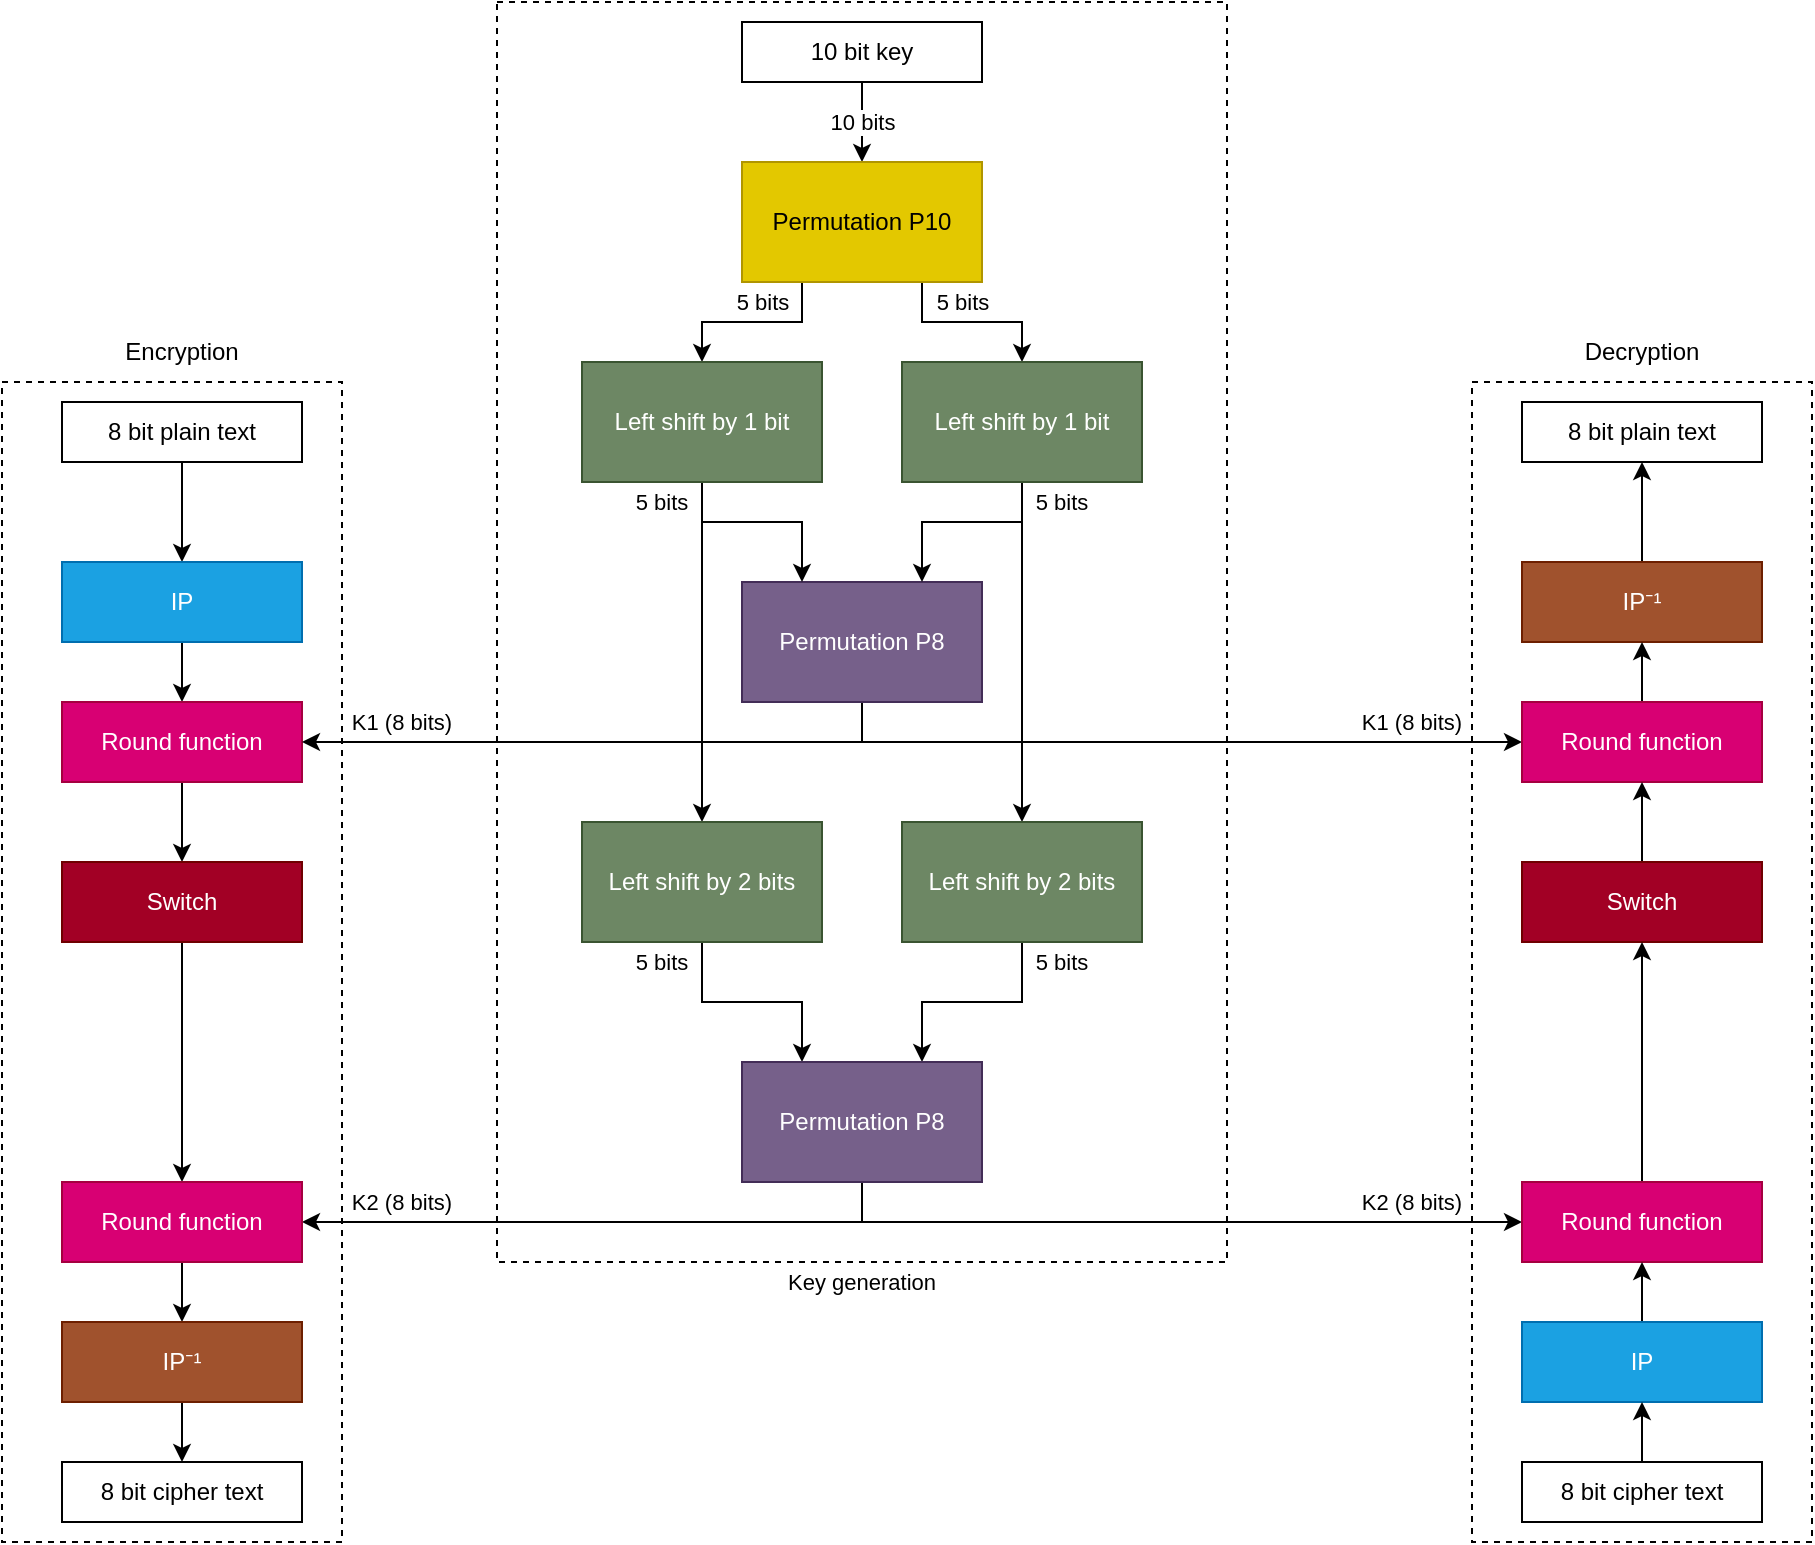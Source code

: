 <mxfile version="22.1.16" type="device">
  <diagram name="Stránka-1" id="OH-5XI0bVyYn8MKt-u4t">
    <mxGraphModel dx="2261" dy="844" grid="1" gridSize="10" guides="1" tooltips="1" connect="1" arrows="1" fold="1" page="1" pageScale="1" pageWidth="827" pageHeight="1169" math="0" shadow="0">
      <root>
        <mxCell id="0" />
        <mxCell id="1" parent="0" />
        <mxCell id="0Eo1yMRsPaRRXhvyc-ZW-2" value="" style="rounded=0;whiteSpace=wrap;html=1;fillColor=none;dashed=1;" parent="1" vertex="1">
          <mxGeometry x="-10" y="200" width="170" height="580" as="geometry" />
        </mxCell>
        <mxCell id="0Eo1yMRsPaRRXhvyc-ZW-3" value="" style="rounded=0;whiteSpace=wrap;html=1;fillColor=none;dashed=1;" parent="1" vertex="1">
          <mxGeometry x="725" y="200" width="170" height="580" as="geometry" />
        </mxCell>
        <mxCell id="0Eo1yMRsPaRRXhvyc-ZW-4" value="" style="rounded=0;whiteSpace=wrap;html=1;fillColor=none;dashed=1;" parent="1" vertex="1">
          <mxGeometry x="237.5" y="10" width="365" height="630" as="geometry" />
        </mxCell>
        <mxCell id="9FICYESl1Aec-wgOd-3--3" value="" style="edgeStyle=orthogonalEdgeStyle;rounded=0;orthogonalLoop=1;jettySize=auto;html=1;" parent="1" source="9FICYESl1Aec-wgOd-3--1" target="9FICYESl1Aec-wgOd-3--2" edge="1">
          <mxGeometry relative="1" as="geometry" />
        </mxCell>
        <mxCell id="9FICYESl1Aec-wgOd-3--1" value="8 bit plain text" style="rounded=0;whiteSpace=wrap;html=1;" parent="1" vertex="1">
          <mxGeometry x="20" y="210" width="120" height="30" as="geometry" />
        </mxCell>
        <mxCell id="9FICYESl1Aec-wgOd-3--6" value="" style="edgeStyle=orthogonalEdgeStyle;rounded=0;orthogonalLoop=1;jettySize=auto;html=1;" parent="1" source="9FICYESl1Aec-wgOd-3--2" target="9FICYESl1Aec-wgOd-3--5" edge="1">
          <mxGeometry relative="1" as="geometry" />
        </mxCell>
        <mxCell id="9FICYESl1Aec-wgOd-3--2" value="IP" style="rounded=0;whiteSpace=wrap;html=1;fillColor=#1ba1e2;fontColor=#ffffff;strokeColor=#006EAF;" parent="1" vertex="1">
          <mxGeometry x="20" y="290" width="120" height="40" as="geometry" />
        </mxCell>
        <mxCell id="9FICYESl1Aec-wgOd-3--66" style="edgeStyle=orthogonalEdgeStyle;rounded=0;orthogonalLoop=1;jettySize=auto;html=1;exitX=0.5;exitY=1;exitDx=0;exitDy=0;entryX=0.5;entryY=0;entryDx=0;entryDy=0;" parent="1" source="9FICYESl1Aec-wgOd-3--5" target="9FICYESl1Aec-wgOd-3--21" edge="1">
          <mxGeometry relative="1" as="geometry" />
        </mxCell>
        <mxCell id="9FICYESl1Aec-wgOd-3--5" value="Round function" style="rounded=0;whiteSpace=wrap;html=1;fillColor=#d80073;fontColor=#ffffff;strokeColor=#A50040;" parent="1" vertex="1">
          <mxGeometry x="20" y="360" width="120" height="40" as="geometry" />
        </mxCell>
        <mxCell id="9FICYESl1Aec-wgOd-3--25" value="10 bits" style="edgeStyle=orthogonalEdgeStyle;rounded=0;orthogonalLoop=1;jettySize=auto;html=1;" parent="1" source="9FICYESl1Aec-wgOd-3--11" target="9FICYESl1Aec-wgOd-3--12" edge="1">
          <mxGeometry relative="1" as="geometry" />
        </mxCell>
        <mxCell id="9FICYESl1Aec-wgOd-3--11" value="10 bit key" style="rounded=0;whiteSpace=wrap;html=1;" parent="1" vertex="1">
          <mxGeometry x="360" y="20" width="120" height="30" as="geometry" />
        </mxCell>
        <mxCell id="9FICYESl1Aec-wgOd-3--26" style="edgeStyle=orthogonalEdgeStyle;rounded=0;orthogonalLoop=1;jettySize=auto;html=1;exitX=0.25;exitY=1;exitDx=0;exitDy=0;" parent="1" source="9FICYESl1Aec-wgOd-3--12" target="9FICYESl1Aec-wgOd-3--13" edge="1">
          <mxGeometry relative="1" as="geometry" />
        </mxCell>
        <mxCell id="9FICYESl1Aec-wgOd-3--27" style="edgeStyle=orthogonalEdgeStyle;rounded=0;orthogonalLoop=1;jettySize=auto;html=1;exitX=0.75;exitY=1;exitDx=0;exitDy=0;" parent="1" source="9FICYESl1Aec-wgOd-3--12" target="9FICYESl1Aec-wgOd-3--14" edge="1">
          <mxGeometry relative="1" as="geometry" />
        </mxCell>
        <mxCell id="9FICYESl1Aec-wgOd-3--28" value="5 bits" style="edgeLabel;html=1;align=center;verticalAlign=middle;resizable=0;points=[];" parent="9FICYESl1Aec-wgOd-3--27" vertex="1" connectable="0">
          <mxGeometry x="-0.311" y="2" relative="1" as="geometry">
            <mxPoint x="9" y="-8" as="offset" />
          </mxGeometry>
        </mxCell>
        <mxCell id="9FICYESl1Aec-wgOd-3--12" value="Permutation P10" style="rounded=0;whiteSpace=wrap;html=1;fillColor=#e3c800;fontColor=#000000;strokeColor=#B09500;" parent="1" vertex="1">
          <mxGeometry x="360" y="90" width="120" height="60" as="geometry" />
        </mxCell>
        <mxCell id="9FICYESl1Aec-wgOd-3--30" style="edgeStyle=orthogonalEdgeStyle;rounded=0;orthogonalLoop=1;jettySize=auto;html=1;exitX=0.5;exitY=1;exitDx=0;exitDy=0;entryX=0.5;entryY=0;entryDx=0;entryDy=0;" parent="1" source="9FICYESl1Aec-wgOd-3--13" target="9FICYESl1Aec-wgOd-3--18" edge="1">
          <mxGeometry relative="1" as="geometry" />
        </mxCell>
        <mxCell id="9FICYESl1Aec-wgOd-3--13" value="Left shift by 1 bit" style="rounded=0;whiteSpace=wrap;html=1;fillColor=#6d8764;fontColor=#ffffff;strokeColor=#3A5431;" parent="1" vertex="1">
          <mxGeometry x="280" y="190" width="120" height="60" as="geometry" />
        </mxCell>
        <mxCell id="9FICYESl1Aec-wgOd-3--33" style="edgeStyle=orthogonalEdgeStyle;rounded=0;orthogonalLoop=1;jettySize=auto;html=1;exitX=0.5;exitY=1;exitDx=0;exitDy=0;entryX=0.5;entryY=0;entryDx=0;entryDy=0;" parent="1" source="9FICYESl1Aec-wgOd-3--14" target="9FICYESl1Aec-wgOd-3--19" edge="1">
          <mxGeometry relative="1" as="geometry" />
        </mxCell>
        <mxCell id="9FICYESl1Aec-wgOd-3--14" value="Left shift by 1 bit" style="rounded=0;whiteSpace=wrap;html=1;fillColor=#6d8764;fontColor=#ffffff;strokeColor=#3A5431;" parent="1" vertex="1">
          <mxGeometry x="440" y="190" width="120" height="60" as="geometry" />
        </mxCell>
        <mxCell id="9FICYESl1Aec-wgOd-3--36" style="edgeStyle=orthogonalEdgeStyle;rounded=0;orthogonalLoop=1;jettySize=auto;html=1;exitX=0.5;exitY=1;exitDx=0;exitDy=0;entryX=1;entryY=0.5;entryDx=0;entryDy=0;" parent="1" source="9FICYESl1Aec-wgOd-3--17" target="9FICYESl1Aec-wgOd-3--5" edge="1">
          <mxGeometry relative="1" as="geometry" />
        </mxCell>
        <mxCell id="9FICYESl1Aec-wgOd-3--17" value="Permutation P8" style="rounded=0;whiteSpace=wrap;html=1;fillColor=#76608a;fontColor=#ffffff;strokeColor=#432D57;" parent="1" vertex="1">
          <mxGeometry x="360" y="300" width="120" height="60" as="geometry" />
        </mxCell>
        <mxCell id="9FICYESl1Aec-wgOd-3--62" style="edgeStyle=orthogonalEdgeStyle;rounded=0;orthogonalLoop=1;jettySize=auto;html=1;exitX=0.5;exitY=1;exitDx=0;exitDy=0;entryX=0.25;entryY=0;entryDx=0;entryDy=0;" parent="1" source="9FICYESl1Aec-wgOd-3--18" target="9FICYESl1Aec-wgOd-3--20" edge="1">
          <mxGeometry relative="1" as="geometry" />
        </mxCell>
        <mxCell id="9FICYESl1Aec-wgOd-3--18" value="Left shift by 2 bits" style="rounded=0;whiteSpace=wrap;html=1;fillColor=#6d8764;fontColor=#ffffff;strokeColor=#3A5431;" parent="1" vertex="1">
          <mxGeometry x="280" y="420" width="120" height="60" as="geometry" />
        </mxCell>
        <mxCell id="9FICYESl1Aec-wgOd-3--63" style="edgeStyle=orthogonalEdgeStyle;rounded=0;orthogonalLoop=1;jettySize=auto;html=1;exitX=0.5;exitY=1;exitDx=0;exitDy=0;entryX=0.75;entryY=0;entryDx=0;entryDy=0;" parent="1" source="9FICYESl1Aec-wgOd-3--19" target="9FICYESl1Aec-wgOd-3--20" edge="1">
          <mxGeometry relative="1" as="geometry" />
        </mxCell>
        <mxCell id="9FICYESl1Aec-wgOd-3--19" value="Left shift by 2 bits" style="rounded=0;whiteSpace=wrap;html=1;fillColor=#6d8764;fontColor=#ffffff;strokeColor=#3A5431;" parent="1" vertex="1">
          <mxGeometry x="440" y="420" width="120" height="60" as="geometry" />
        </mxCell>
        <mxCell id="9FICYESl1Aec-wgOd-3--53" style="edgeStyle=orthogonalEdgeStyle;rounded=0;orthogonalLoop=1;jettySize=auto;html=1;exitX=0.5;exitY=1;exitDx=0;exitDy=0;entryX=1;entryY=0.5;entryDx=0;entryDy=0;" parent="1" source="9FICYESl1Aec-wgOd-3--20" target="9FICYESl1Aec-wgOd-3--22" edge="1">
          <mxGeometry relative="1" as="geometry" />
        </mxCell>
        <mxCell id="9FICYESl1Aec-wgOd-3--54" style="edgeStyle=orthogonalEdgeStyle;rounded=0;orthogonalLoop=1;jettySize=auto;html=1;exitX=0.5;exitY=1;exitDx=0;exitDy=0;entryX=0;entryY=0.5;entryDx=0;entryDy=0;" parent="1" source="9FICYESl1Aec-wgOd-3--20" target="9FICYESl1Aec-wgOd-3--44" edge="1">
          <mxGeometry relative="1" as="geometry" />
        </mxCell>
        <mxCell id="9FICYESl1Aec-wgOd-3--20" value="Permutation P8" style="rounded=0;whiteSpace=wrap;html=1;fillColor=#76608a;fontColor=#ffffff;strokeColor=#432D57;" parent="1" vertex="1">
          <mxGeometry x="360" y="540" width="120" height="60" as="geometry" />
        </mxCell>
        <mxCell id="9FICYESl1Aec-wgOd-3--67" style="edgeStyle=orthogonalEdgeStyle;rounded=0;orthogonalLoop=1;jettySize=auto;html=1;exitX=0.5;exitY=1;exitDx=0;exitDy=0;entryX=0.5;entryY=0;entryDx=0;entryDy=0;" parent="1" source="9FICYESl1Aec-wgOd-3--21" target="9FICYESl1Aec-wgOd-3--22" edge="1">
          <mxGeometry relative="1" as="geometry" />
        </mxCell>
        <mxCell id="9FICYESl1Aec-wgOd-3--21" value="Switch" style="rounded=0;whiteSpace=wrap;html=1;fillColor=#a20025;fontColor=#ffffff;strokeColor=#6F0000;" parent="1" vertex="1">
          <mxGeometry x="20" y="440" width="120" height="40" as="geometry" />
        </mxCell>
        <mxCell id="9FICYESl1Aec-wgOd-3--68" style="edgeStyle=orthogonalEdgeStyle;rounded=0;orthogonalLoop=1;jettySize=auto;html=1;exitX=0.5;exitY=1;exitDx=0;exitDy=0;entryX=0.5;entryY=0;entryDx=0;entryDy=0;" parent="1" source="9FICYESl1Aec-wgOd-3--22" target="9FICYESl1Aec-wgOd-3--23" edge="1">
          <mxGeometry relative="1" as="geometry" />
        </mxCell>
        <mxCell id="9FICYESl1Aec-wgOd-3--22" value="Round function" style="rounded=0;whiteSpace=wrap;html=1;fillColor=#d80073;fontColor=#ffffff;strokeColor=#A50040;" parent="1" vertex="1">
          <mxGeometry x="20" y="600" width="120" height="40" as="geometry" />
        </mxCell>
        <mxCell id="9FICYESl1Aec-wgOd-3--69" style="edgeStyle=orthogonalEdgeStyle;rounded=0;orthogonalLoop=1;jettySize=auto;html=1;exitX=0.5;exitY=1;exitDx=0;exitDy=0;entryX=0.5;entryY=0;entryDx=0;entryDy=0;" parent="1" source="9FICYESl1Aec-wgOd-3--23" target="9FICYESl1Aec-wgOd-3--24" edge="1">
          <mxGeometry relative="1" as="geometry" />
        </mxCell>
        <mxCell id="9FICYESl1Aec-wgOd-3--23" value="IP⁻¹" style="rounded=0;whiteSpace=wrap;html=1;fillColor=#a0522d;fontColor=#ffffff;strokeColor=#6D1F00;" parent="1" vertex="1">
          <mxGeometry x="20" y="670" width="120" height="40" as="geometry" />
        </mxCell>
        <mxCell id="9FICYESl1Aec-wgOd-3--24" value="8 bit cipher text" style="rounded=0;whiteSpace=wrap;html=1;" parent="1" vertex="1">
          <mxGeometry x="20" y="740" width="120" height="30" as="geometry" />
        </mxCell>
        <mxCell id="9FICYESl1Aec-wgOd-3--29" value="5 bits" style="edgeLabel;html=1;align=center;verticalAlign=middle;resizable=0;points=[];" parent="1" vertex="1" connectable="0">
          <mxGeometry x="370" y="160" as="geometry" />
        </mxCell>
        <mxCell id="9FICYESl1Aec-wgOd-3--34" value="" style="endArrow=classic;html=1;rounded=0;entryX=0.25;entryY=0;entryDx=0;entryDy=0;" parent="1" target="9FICYESl1Aec-wgOd-3--17" edge="1">
          <mxGeometry width="50" height="50" relative="1" as="geometry">
            <mxPoint x="340" y="270" as="sourcePoint" />
            <mxPoint x="440" y="270" as="targetPoint" />
            <Array as="points">
              <mxPoint x="390" y="270" />
            </Array>
          </mxGeometry>
        </mxCell>
        <mxCell id="9FICYESl1Aec-wgOd-3--35" value="" style="endArrow=classic;html=1;rounded=0;entryX=0.75;entryY=0;entryDx=0;entryDy=0;" parent="1" target="9FICYESl1Aec-wgOd-3--17" edge="1">
          <mxGeometry width="50" height="50" relative="1" as="geometry">
            <mxPoint x="500" y="270" as="sourcePoint" />
            <mxPoint x="440" y="270" as="targetPoint" />
            <Array as="points">
              <mxPoint x="450" y="270" />
            </Array>
          </mxGeometry>
        </mxCell>
        <mxCell id="9FICYESl1Aec-wgOd-3--37" value="" style="endArrow=classic;html=1;rounded=0;entryX=0;entryY=0.5;entryDx=0;entryDy=0;" parent="1" target="9FICYESl1Aec-wgOd-3--42" edge="1">
          <mxGeometry width="50" height="50" relative="1" as="geometry">
            <mxPoint x="420" y="380" as="sourcePoint" />
            <mxPoint x="630" y="380" as="targetPoint" />
          </mxGeometry>
        </mxCell>
        <mxCell id="9FICYESl1Aec-wgOd-3--39" value="8 bit plain text" style="rounded=0;whiteSpace=wrap;html=1;" parent="1" vertex="1">
          <mxGeometry x="750" y="210" width="120" height="30" as="geometry" />
        </mxCell>
        <mxCell id="9FICYESl1Aec-wgOd-3--61" style="edgeStyle=orthogonalEdgeStyle;rounded=0;orthogonalLoop=1;jettySize=auto;html=1;exitX=0.5;exitY=0;exitDx=0;exitDy=0;entryX=0.5;entryY=1;entryDx=0;entryDy=0;" parent="1" source="9FICYESl1Aec-wgOd-3--41" target="9FICYESl1Aec-wgOd-3--39" edge="1">
          <mxGeometry relative="1" as="geometry" />
        </mxCell>
        <mxCell id="9FICYESl1Aec-wgOd-3--41" value="IP⁻¹" style="rounded=0;whiteSpace=wrap;html=1;fillColor=#a0522d;fontColor=#ffffff;strokeColor=#6D1F00;" parent="1" vertex="1">
          <mxGeometry x="750" y="290" width="120" height="40" as="geometry" />
        </mxCell>
        <mxCell id="9FICYESl1Aec-wgOd-3--60" style="edgeStyle=orthogonalEdgeStyle;rounded=0;orthogonalLoop=1;jettySize=auto;html=1;exitX=0.5;exitY=0;exitDx=0;exitDy=0;entryX=0.5;entryY=1;entryDx=0;entryDy=0;" parent="1" source="9FICYESl1Aec-wgOd-3--42" target="9FICYESl1Aec-wgOd-3--41" edge="1">
          <mxGeometry relative="1" as="geometry" />
        </mxCell>
        <mxCell id="9FICYESl1Aec-wgOd-3--42" value="Round function" style="rounded=0;whiteSpace=wrap;html=1;fillColor=#d80073;fontColor=#ffffff;strokeColor=#A50040;" parent="1" vertex="1">
          <mxGeometry x="750" y="360" width="120" height="40" as="geometry" />
        </mxCell>
        <mxCell id="9FICYESl1Aec-wgOd-3--59" style="edgeStyle=orthogonalEdgeStyle;rounded=0;orthogonalLoop=1;jettySize=auto;html=1;exitX=0.5;exitY=0;exitDx=0;exitDy=0;entryX=0.5;entryY=1;entryDx=0;entryDy=0;" parent="1" source="9FICYESl1Aec-wgOd-3--43" target="9FICYESl1Aec-wgOd-3--42" edge="1">
          <mxGeometry relative="1" as="geometry" />
        </mxCell>
        <mxCell id="9FICYESl1Aec-wgOd-3--43" value="Switch" style="rounded=0;whiteSpace=wrap;html=1;fillColor=#a20025;fontColor=#ffffff;strokeColor=#6F0000;" parent="1" vertex="1">
          <mxGeometry x="750" y="440" width="120" height="40" as="geometry" />
        </mxCell>
        <mxCell id="9FICYESl1Aec-wgOd-3--58" style="edgeStyle=orthogonalEdgeStyle;rounded=0;orthogonalLoop=1;jettySize=auto;html=1;exitX=0.5;exitY=0;exitDx=0;exitDy=0;entryX=0.5;entryY=1;entryDx=0;entryDy=0;" parent="1" source="9FICYESl1Aec-wgOd-3--44" target="9FICYESl1Aec-wgOd-3--43" edge="1">
          <mxGeometry relative="1" as="geometry" />
        </mxCell>
        <mxCell id="9FICYESl1Aec-wgOd-3--44" value="Round function" style="rounded=0;whiteSpace=wrap;html=1;fillColor=#d80073;fontColor=#ffffff;strokeColor=#A50040;" parent="1" vertex="1">
          <mxGeometry x="750" y="600" width="120" height="40" as="geometry" />
        </mxCell>
        <mxCell id="9FICYESl1Aec-wgOd-3--52" style="edgeStyle=orthogonalEdgeStyle;rounded=0;orthogonalLoop=1;jettySize=auto;html=1;exitX=0.5;exitY=0;exitDx=0;exitDy=0;entryX=0.5;entryY=1;entryDx=0;entryDy=0;" parent="1" source="9FICYESl1Aec-wgOd-3--45" target="9FICYESl1Aec-wgOd-3--44" edge="1">
          <mxGeometry relative="1" as="geometry" />
        </mxCell>
        <mxCell id="9FICYESl1Aec-wgOd-3--45" value="IP" style="rounded=0;whiteSpace=wrap;html=1;fillColor=#1ba1e2;fontColor=#ffffff;strokeColor=#006EAF;" parent="1" vertex="1">
          <mxGeometry x="750" y="670" width="120" height="40" as="geometry" />
        </mxCell>
        <mxCell id="9FICYESl1Aec-wgOd-3--51" style="edgeStyle=orthogonalEdgeStyle;rounded=0;orthogonalLoop=1;jettySize=auto;html=1;exitX=0.5;exitY=0;exitDx=0;exitDy=0;entryX=0.5;entryY=1;entryDx=0;entryDy=0;" parent="1" source="9FICYESl1Aec-wgOd-3--46" target="9FICYESl1Aec-wgOd-3--45" edge="1">
          <mxGeometry relative="1" as="geometry" />
        </mxCell>
        <mxCell id="9FICYESl1Aec-wgOd-3--46" value="8 bit cipher text" style="rounded=0;whiteSpace=wrap;html=1;" parent="1" vertex="1">
          <mxGeometry x="750" y="740" width="120" height="30" as="geometry" />
        </mxCell>
        <mxCell id="9FICYESl1Aec-wgOd-3--47" value="&lt;font style=&quot;font-size: 11px;&quot;&gt;K1 (8 bits)&lt;/font&gt;" style="text;html=1;strokeColor=none;fillColor=none;align=center;verticalAlign=middle;whiteSpace=wrap;rounded=0;" parent="1" vertex="1">
          <mxGeometry x="160" y="360" width="60" height="20" as="geometry" />
        </mxCell>
        <mxCell id="9FICYESl1Aec-wgOd-3--48" value="&lt;font style=&quot;font-size: 11px;&quot;&gt;5 bits&lt;/font&gt;" style="text;html=1;strokeColor=none;fillColor=none;align=center;verticalAlign=middle;whiteSpace=wrap;rounded=0;" parent="1" vertex="1">
          <mxGeometry x="300" y="250" width="40" height="20" as="geometry" />
        </mxCell>
        <mxCell id="9FICYESl1Aec-wgOd-3--49" value="&lt;font style=&quot;font-size: 11px;&quot;&gt;5 bits&lt;/font&gt;" style="text;html=1;strokeColor=none;fillColor=none;align=center;verticalAlign=middle;whiteSpace=wrap;rounded=0;" parent="1" vertex="1">
          <mxGeometry x="500" y="250" width="40" height="20" as="geometry" />
        </mxCell>
        <mxCell id="9FICYESl1Aec-wgOd-3--50" value="&lt;font style=&quot;font-size: 11px;&quot;&gt;K1 (8 bits)&lt;/font&gt;" style="text;html=1;strokeColor=none;fillColor=none;align=center;verticalAlign=middle;whiteSpace=wrap;rounded=0;" parent="1" vertex="1">
          <mxGeometry x="665" y="360" width="60" height="20" as="geometry" />
        </mxCell>
        <mxCell id="9FICYESl1Aec-wgOd-3--55" value="&lt;font style=&quot;font-size: 11px;&quot;&gt;K2 (8 bits)&lt;/font&gt;" style="text;html=1;strokeColor=none;fillColor=none;align=center;verticalAlign=middle;whiteSpace=wrap;rounded=0;" parent="1" vertex="1">
          <mxGeometry x="160" y="600" width="60" height="20" as="geometry" />
        </mxCell>
        <mxCell id="9FICYESl1Aec-wgOd-3--57" value="&lt;font style=&quot;font-size: 11px;&quot;&gt;K2 (8 bits)&lt;/font&gt;" style="text;html=1;strokeColor=none;fillColor=none;align=center;verticalAlign=middle;whiteSpace=wrap;rounded=0;" parent="1" vertex="1">
          <mxGeometry x="665" y="600" width="60" height="20" as="geometry" />
        </mxCell>
        <mxCell id="9FICYESl1Aec-wgOd-3--64" value="&lt;font style=&quot;font-size: 11px;&quot;&gt;5 bits&lt;/font&gt;" style="text;html=1;strokeColor=none;fillColor=none;align=center;verticalAlign=middle;whiteSpace=wrap;rounded=0;" parent="1" vertex="1">
          <mxGeometry x="500" y="480" width="40" height="20" as="geometry" />
        </mxCell>
        <mxCell id="9FICYESl1Aec-wgOd-3--65" value="&lt;font style=&quot;font-size: 11px;&quot;&gt;5 bits&lt;/font&gt;" style="text;html=1;strokeColor=none;fillColor=none;align=center;verticalAlign=middle;whiteSpace=wrap;rounded=0;" parent="1" vertex="1">
          <mxGeometry x="300" y="480" width="40" height="20" as="geometry" />
        </mxCell>
        <mxCell id="9FICYESl1Aec-wgOd-3--70" value="Encryption" style="text;html=1;strokeColor=none;fillColor=none;align=center;verticalAlign=middle;whiteSpace=wrap;rounded=0;" parent="1" vertex="1">
          <mxGeometry x="50" y="170" width="60" height="30" as="geometry" />
        </mxCell>
        <mxCell id="9FICYESl1Aec-wgOd-3--71" value="Decryption" style="text;html=1;strokeColor=none;fillColor=none;align=center;verticalAlign=middle;whiteSpace=wrap;rounded=0;" parent="1" vertex="1">
          <mxGeometry x="780" y="170" width="60" height="30" as="geometry" />
        </mxCell>
        <mxCell id="0Eo1yMRsPaRRXhvyc-ZW-7" value="&lt;font style=&quot;font-size: 11px;&quot;&gt;Key generation&lt;/font&gt;" style="text;html=1;strokeColor=none;fillColor=none;align=center;verticalAlign=middle;whiteSpace=wrap;rounded=0;" parent="1" vertex="1">
          <mxGeometry x="365" y="640" width="110" height="20" as="geometry" />
        </mxCell>
      </root>
    </mxGraphModel>
  </diagram>
</mxfile>

